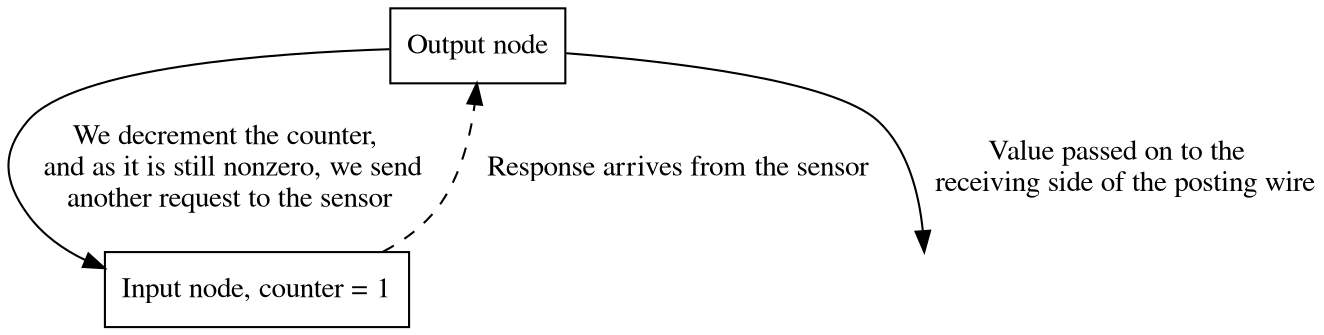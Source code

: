 digraph G
{
                node [fontname="Times Roman", shape=rectangle]
                edge [color=black, fontname="Times Roman"]

                ToNode [label="", color=white]
                InputNode [label="Input node, counter = 1"]
                OutputNode [label="Output node"]

                InputNode->OutputNode [label="  Response arrives from the sensor", style=dashed]
                OutputNode->ToNode [label="Value passed on to the\n  receiving side of the posting wire"]
                OutputNode->InputNode [label="We decrement the counter,\n  and as it is still nonzero, we send\n another request to the sensor"]
}
